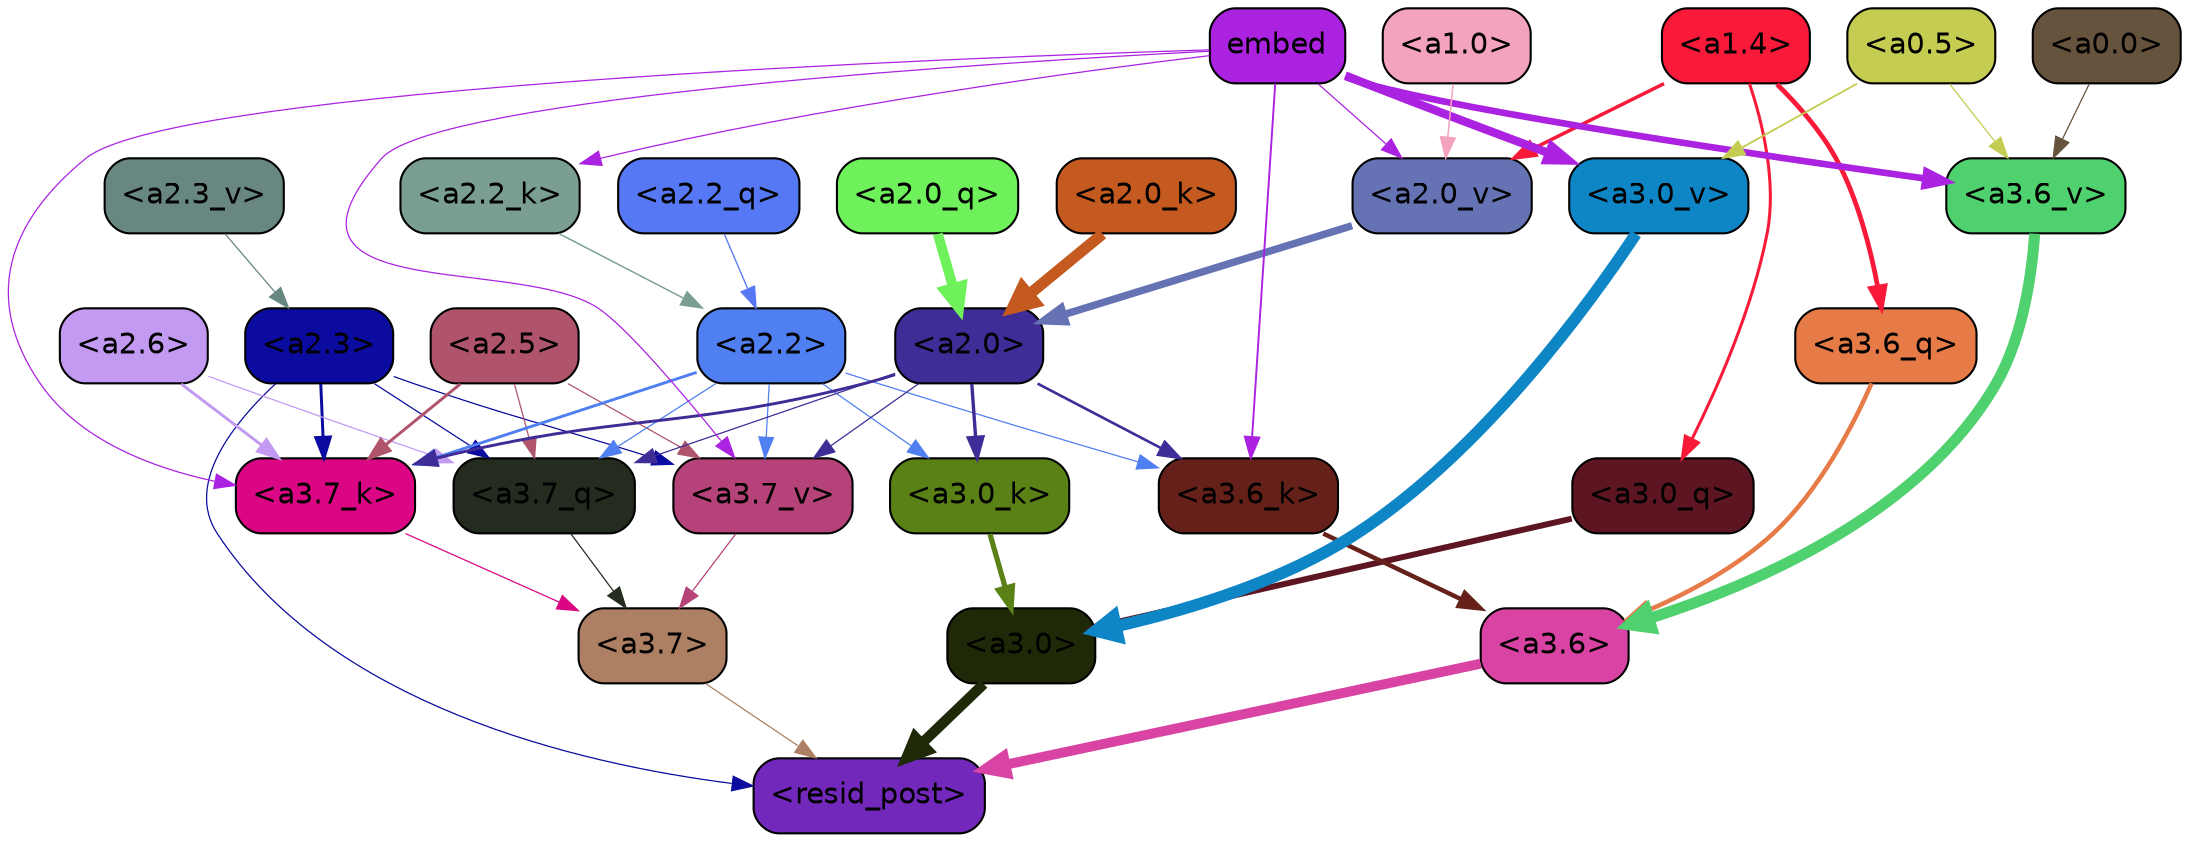 strict digraph "" {
	graph [bgcolor=transparent,
		layout=dot,
		overlap=false,
		splines=true
	];
	"<a3.7>"	[color=black,
		fillcolor="#ad8064",
		fontname=Helvetica,
		shape=box,
		style="filled, rounded"];
	"<resid_post>"	[color=black,
		fillcolor="#7228bb",
		fontname=Helvetica,
		shape=box,
		style="filled, rounded"];
	"<a3.7>" -> "<resid_post>"	[color="#ad8064",
		penwidth=0.6];
	"<a3.6>"	[color=black,
		fillcolor="#d944a4",
		fontname=Helvetica,
		shape=box,
		style="filled, rounded"];
	"<a3.6>" -> "<resid_post>"	[color="#d944a4",
		penwidth=4.749041676521301];
	"<a3.0>"	[color=black,
		fillcolor="#1f2907",
		fontname=Helvetica,
		shape=box,
		style="filled, rounded"];
	"<a3.0>" -> "<resid_post>"	[color="#1f2907",
		penwidth=5.004215121269226];
	"<a2.3>"	[color=black,
		fillcolor="#0b0b9f",
		fontname=Helvetica,
		shape=box,
		style="filled, rounded"];
	"<a2.3>" -> "<resid_post>"	[color="#0b0b9f",
		penwidth=0.6];
	"<a3.7_q>"	[color=black,
		fillcolor="#232c1e",
		fontname=Helvetica,
		shape=box,
		style="filled, rounded"];
	"<a2.3>" -> "<a3.7_q>"	[color="#0b0b9f",
		penwidth=0.6];
	"<a3.7_k>"	[color=black,
		fillcolor="#da0683",
		fontname=Helvetica,
		shape=box,
		style="filled, rounded"];
	"<a2.3>" -> "<a3.7_k>"	[color="#0b0b9f",
		penwidth=1.4391854107379913];
	"<a3.7_v>"	[color=black,
		fillcolor="#b54379",
		fontname=Helvetica,
		shape=box,
		style="filled, rounded"];
	"<a2.3>" -> "<a3.7_v>"	[color="#0b0b9f",
		penwidth=0.6];
	"<a3.7_q>" -> "<a3.7>"	[color="#232c1e",
		penwidth=0.6];
	"<a3.6_q>"	[color=black,
		fillcolor="#e67b47",
		fontname=Helvetica,
		shape=box,
		style="filled, rounded"];
	"<a3.6_q>" -> "<a3.6>"	[color="#e67b47",
		penwidth=2.160832464694977];
	"<a3.0_q>"	[color=black,
		fillcolor="#5d1621",
		fontname=Helvetica,
		shape=box,
		style="filled, rounded"];
	"<a3.0_q>" -> "<a3.0>"	[color="#5d1621",
		penwidth=2.870753765106201];
	"<a3.7_k>" -> "<a3.7>"	[color="#da0683",
		penwidth=0.6];
	"<a3.6_k>"	[color=black,
		fillcolor="#652119",
		fontname=Helvetica,
		shape=box,
		style="filled, rounded"];
	"<a3.6_k>" -> "<a3.6>"	[color="#652119",
		penwidth=2.13908451795578];
	"<a3.0_k>"	[color=black,
		fillcolor="#5a8115",
		fontname=Helvetica,
		shape=box,
		style="filled, rounded"];
	"<a3.0_k>" -> "<a3.0>"	[color="#5a8115",
		penwidth=2.520303964614868];
	"<a3.7_v>" -> "<a3.7>"	[color="#b54379",
		penwidth=0.6];
	"<a3.6_v>"	[color=black,
		fillcolor="#50d16f",
		fontname=Helvetica,
		shape=box,
		style="filled, rounded"];
	"<a3.6_v>" -> "<a3.6>"	[color="#50d16f",
		penwidth=5.297133803367615];
	"<a3.0_v>"	[color=black,
		fillcolor="#0e86c6",
		fontname=Helvetica,
		shape=box,
		style="filled, rounded"];
	"<a3.0_v>" -> "<a3.0>"	[color="#0e86c6",
		penwidth=5.680712580680847];
	"<a2.6>"	[color=black,
		fillcolor="#c39af1",
		fontname=Helvetica,
		shape=box,
		style="filled, rounded"];
	"<a2.6>" -> "<a3.7_q>"	[color="#c39af1",
		penwidth=0.6];
	"<a2.6>" -> "<a3.7_k>"	[color="#c39af1",
		penwidth=1.4180794060230255];
	"<a2.5>"	[color=black,
		fillcolor="#af546b",
		fontname=Helvetica,
		shape=box,
		style="filled, rounded"];
	"<a2.5>" -> "<a3.7_q>"	[color="#af546b",
		penwidth=0.6];
	"<a2.5>" -> "<a3.7_k>"	[color="#af546b",
		penwidth=1.4281435310840607];
	"<a2.5>" -> "<a3.7_v>"	[color="#af546b",
		penwidth=0.6];
	"<a2.2>"	[color=black,
		fillcolor="#4f7ff1",
		fontname=Helvetica,
		shape=box,
		style="filled, rounded"];
	"<a2.2>" -> "<a3.7_q>"	[color="#4f7ff1",
		penwidth=0.6];
	"<a2.2>" -> "<a3.7_k>"	[color="#4f7ff1",
		penwidth=1.3982512056827545];
	"<a2.2>" -> "<a3.6_k>"	[color="#4f7ff1",
		penwidth=0.6];
	"<a2.2>" -> "<a3.0_k>"	[color="#4f7ff1",
		penwidth=0.6];
	"<a2.2>" -> "<a3.7_v>"	[color="#4f7ff1",
		penwidth=0.6];
	"<a2.0>"	[color=black,
		fillcolor="#402c96",
		fontname=Helvetica,
		shape=box,
		style="filled, rounded"];
	"<a2.0>" -> "<a3.7_q>"	[color="#402c96",
		penwidth=0.6];
	"<a2.0>" -> "<a3.7_k>"	[color="#402c96",
		penwidth=1.404832512140274];
	"<a2.0>" -> "<a3.6_k>"	[color="#402c96",
		penwidth=1.2708758115768433];
	"<a2.0>" -> "<a3.0_k>"	[color="#402c96",
		penwidth=1.6207245588302612];
	"<a2.0>" -> "<a3.7_v>"	[color="#402c96",
		penwidth=0.6];
	"<a1.4>"	[color=black,
		fillcolor="#f81a38",
		fontname=Helvetica,
		shape=box,
		style="filled, rounded"];
	"<a1.4>" -> "<a3.6_q>"	[color="#f81a38",
		penwidth=2.289449453353882];
	"<a1.4>" -> "<a3.0_q>"	[color="#f81a38",
		penwidth=1.4600623846054077];
	"<a2.0_v>"	[color=black,
		fillcolor="#6573b5",
		fontname=Helvetica,
		shape=box,
		style="filled, rounded"];
	"<a1.4>" -> "<a2.0_v>"	[color="#f81a38",
		penwidth=1.676277220249176];
	embed	[color=black,
		fillcolor="#ab22e1",
		fontname=Helvetica,
		shape=box,
		style="filled, rounded"];
	embed -> "<a3.7_k>"	[color="#ab22e1",
		penwidth=0.6];
	embed -> "<a3.6_k>"	[color="#ab22e1",
		penwidth=0.9291638135910034];
	embed -> "<a3.7_v>"	[color="#ab22e1",
		penwidth=0.6];
	embed -> "<a3.6_v>"	[color="#ab22e1",
		penwidth=3.1808209121227264];
	embed -> "<a3.0_v>"	[color="#ab22e1",
		penwidth=4.036660343408585];
	"<a2.2_k>"	[color=black,
		fillcolor="#7a9f92",
		fontname=Helvetica,
		shape=box,
		style="filled, rounded"];
	embed -> "<a2.2_k>"	[color="#ab22e1",
		penwidth=0.6];
	embed -> "<a2.0_v>"	[color="#ab22e1",
		penwidth=0.6];
	"<a0.5>"	[color=black,
		fillcolor="#c4cc52",
		fontname=Helvetica,
		shape=box,
		style="filled, rounded"];
	"<a0.5>" -> "<a3.6_v>"	[color="#c4cc52",
		penwidth=0.6];
	"<a0.5>" -> "<a3.0_v>"	[color="#c4cc52",
		penwidth=0.8798569142818451];
	"<a0.0>"	[color=black,
		fillcolor="#66533d",
		fontname=Helvetica,
		shape=box,
		style="filled, rounded"];
	"<a0.0>" -> "<a3.6_v>"	[color="#66533d",
		penwidth=0.6];
	"<a2.2_q>"	[color=black,
		fillcolor="#5778f4",
		fontname=Helvetica,
		shape=box,
		style="filled, rounded"];
	"<a2.2_q>" -> "<a2.2>"	[color="#5778f4",
		penwidth=0.6392357051372528];
	"<a2.0_q>"	[color=black,
		fillcolor="#6ef15b",
		fontname=Helvetica,
		shape=box,
		style="filled, rounded"];
	"<a2.0_q>" -> "<a2.0>"	[color="#6ef15b",
		penwidth=4.795779317617416];
	"<a2.2_k>" -> "<a2.2>"	[color="#7a9f92",
		penwidth=0.7060726433992386];
	"<a2.0_k>"	[color=black,
		fillcolor="#c45a1f",
		fontname=Helvetica,
		shape=box,
		style="filled, rounded"];
	"<a2.0_k>" -> "<a2.0>"	[color="#c45a1f",
		penwidth=5.401692286133766];
	"<a2.3_v>"	[color=black,
		fillcolor="#678780",
		fontname=Helvetica,
		shape=box,
		style="filled, rounded"];
	"<a2.3_v>" -> "<a2.3>"	[color="#678780",
		penwidth=0.6];
	"<a2.0_v>" -> "<a2.0>"	[color="#6573b5",
		penwidth=3.56003999710083];
	"<a1.0>"	[color=black,
		fillcolor="#f3a2c0",
		fontname=Helvetica,
		shape=box,
		style="filled, rounded"];
	"<a1.0>" -> "<a2.0_v>"	[color="#f3a2c0",
		penwidth=0.7355214953422546];
}
